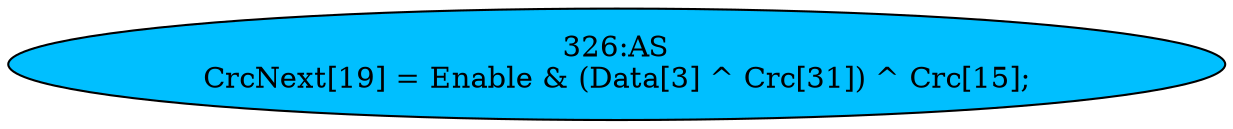 strict digraph "" {
	node [label="\N"];
	"326:AS"	 [ast="<pyverilog.vparser.ast.Assign object at 0x7fb43032ce90>",
		def_var="['CrcNext']",
		fillcolor=deepskyblue,
		label="326:AS
CrcNext[19] = Enable & (Data[3] ^ Crc[31]) ^ Crc[15];",
		statements="[]",
		style=filled,
		typ=Assign,
		use_var="['Enable', 'Data', 'Crc', 'Crc']"];
}
